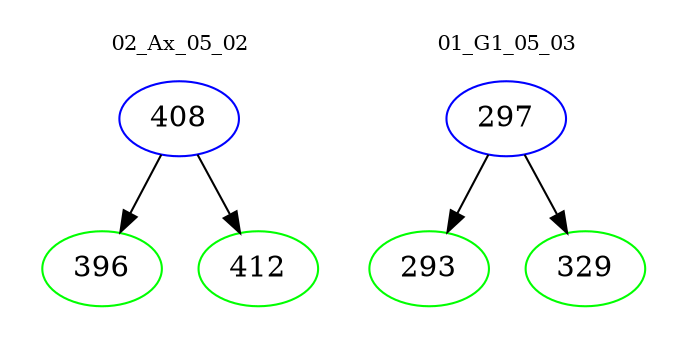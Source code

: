 digraph{
subgraph cluster_0 {
color = white
label = "02_Ax_05_02";
fontsize=10;
T0_408 [label="408", color="blue"]
T0_408 -> T0_396 [color="black"]
T0_396 [label="396", color="green"]
T0_408 -> T0_412 [color="black"]
T0_412 [label="412", color="green"]
}
subgraph cluster_1 {
color = white
label = "01_G1_05_03";
fontsize=10;
T1_297 [label="297", color="blue"]
T1_297 -> T1_293 [color="black"]
T1_293 [label="293", color="green"]
T1_297 -> T1_329 [color="black"]
T1_329 [label="329", color="green"]
}
}

